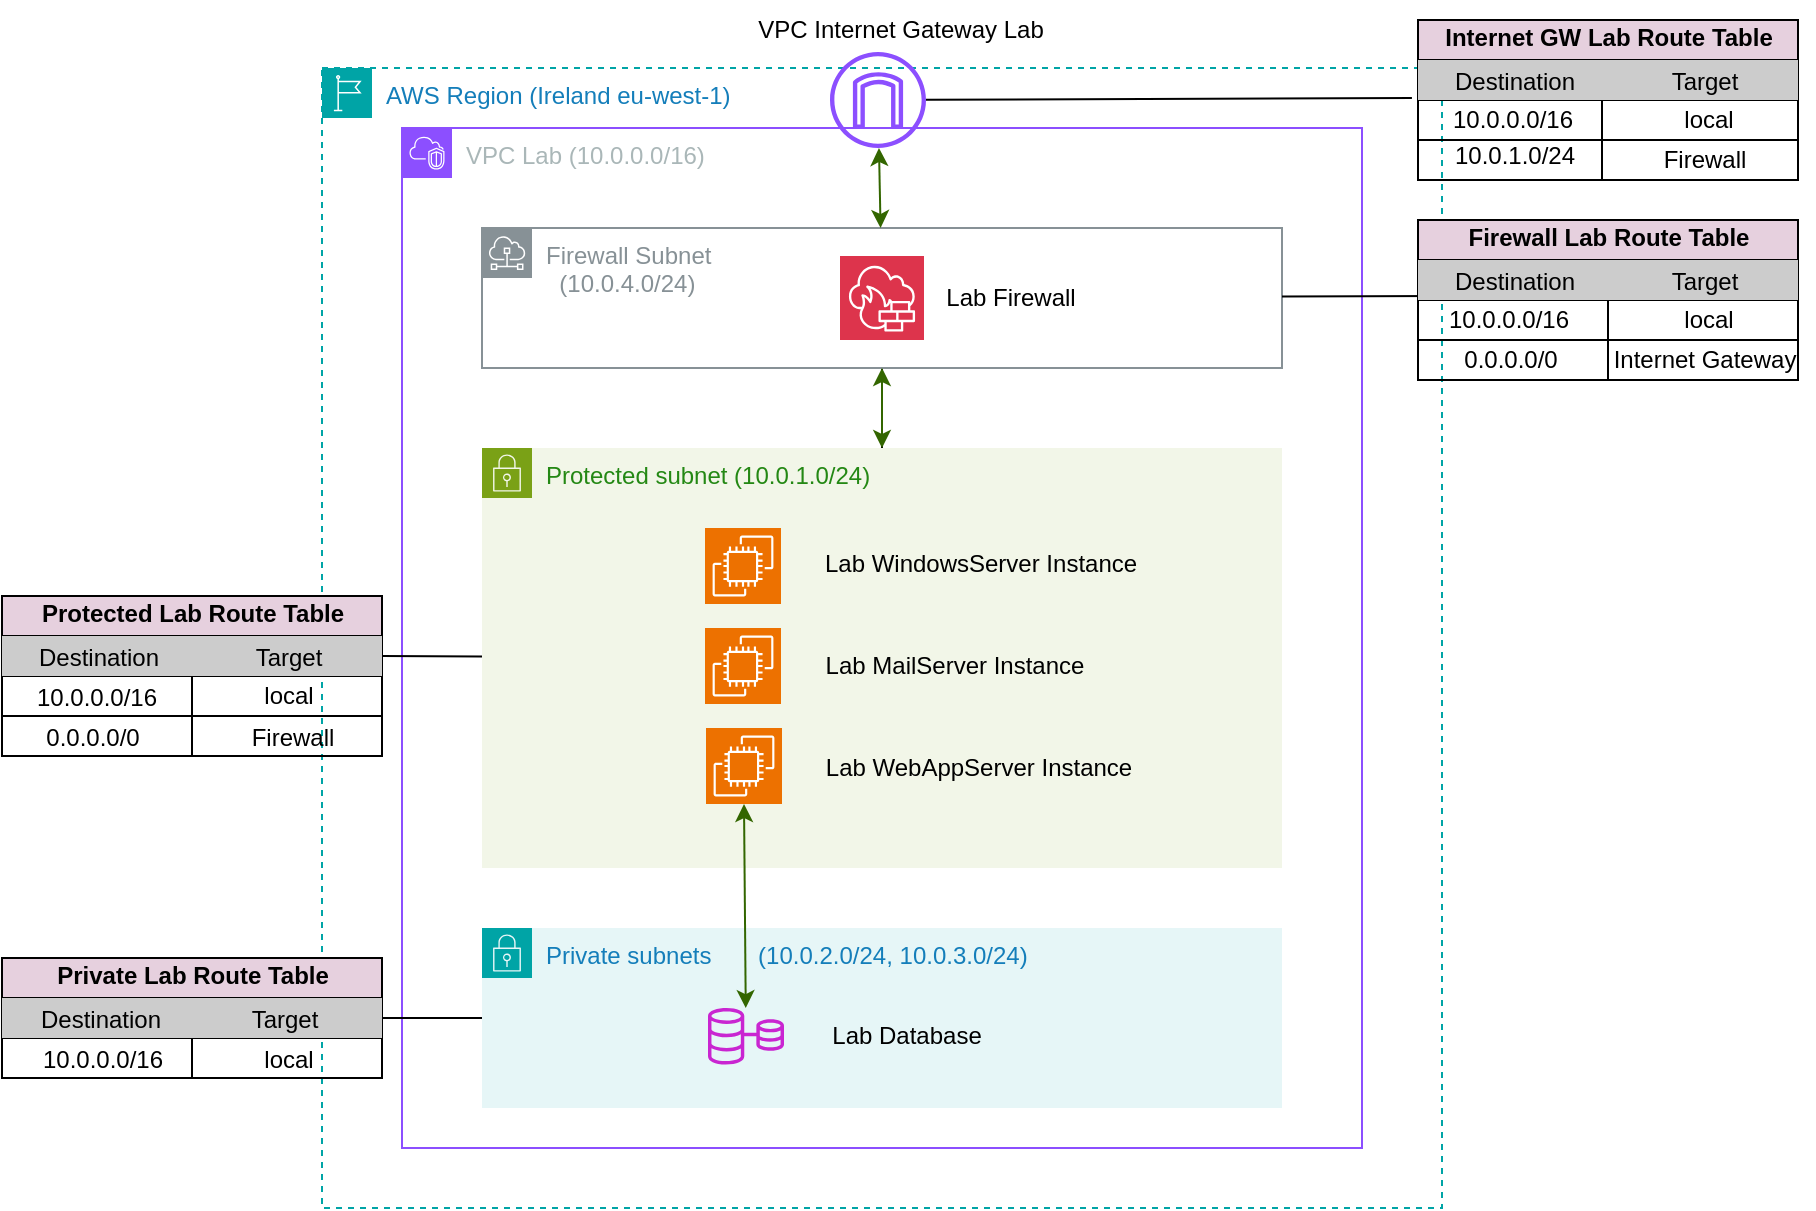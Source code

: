 <mxfile version="24.5.2" type="google" pages="3">
  <diagram name="Network Map" id="u52UClhlovtRC2LWE2Hh">
    <mxGraphModel grid="1" page="1" gridSize="10" guides="1" tooltips="1" connect="1" arrows="1" fold="1" pageScale="1" pageWidth="827" pageHeight="1169" math="0" shadow="0">
      <root>
        <mxCell id="0" />
        <mxCell id="1" parent="0" />
        <mxCell id="kiyrkTiFvXkNEUn_9aag-8" value="VPC Lab (10.0.0.0/16)" style="points=[[0,0],[0.25,0],[0.5,0],[0.75,0],[1,0],[1,0.25],[1,0.5],[1,0.75],[1,1],[0.75,1],[0.5,1],[0.25,1],[0,1],[0,0.75],[0,0.5],[0,0.25]];outlineConnect=0;gradientColor=none;html=1;whiteSpace=wrap;fontSize=12;fontStyle=0;container=1;pointerEvents=0;collapsible=0;recursiveResize=0;shape=mxgraph.aws4.group;grIcon=mxgraph.aws4.group_vpc2;strokeColor=#8C4FFF;fillColor=none;verticalAlign=top;align=left;spacingLeft=30;fontColor=#AAB7B8;dashed=0;" vertex="1" parent="1">
          <mxGeometry x="80" y="110" width="480" height="510" as="geometry" />
        </mxCell>
        <mxCell id="kiyrkTiFvXkNEUn_9aag-7" value="AWS Region (Ireland eu-west-1)" style="points=[[0,0],[0.25,0],[0.5,0],[0.75,0],[1,0],[1,0.25],[1,0.5],[1,0.75],[1,1],[0.75,1],[0.5,1],[0.25,1],[0,1],[0,0.75],[0,0.5],[0,0.25]];outlineConnect=0;gradientColor=none;html=1;whiteSpace=wrap;fontSize=12;fontStyle=0;container=1;pointerEvents=0;collapsible=0;recursiveResize=0;shape=mxgraph.aws4.group;grIcon=mxgraph.aws4.group_region;strokeColor=#00A4A6;fillColor=none;verticalAlign=top;align=left;spacingLeft=30;fontColor=#147EBA;dashed=1;" vertex="1" parent="1">
          <mxGeometry x="40" y="80" width="560" height="570" as="geometry" />
        </mxCell>
        <mxCell id="9pxs-e6Qr6TzbOxYMj_3-1" value="" style="edgeStyle=orthogonalEdgeStyle;rounded=0;orthogonalLoop=1;jettySize=auto;html=1;" edge="1" parent="kiyrkTiFvXkNEUn_9aag-7" source="kiyrkTiFvXkNEUn_9aag-3" target="Kh8zA44JGP4sCYZRbqNb-9">
          <mxGeometry relative="1" as="geometry" />
        </mxCell>
        <mxCell id="kiyrkTiFvXkNEUn_9aag-3" value="Firewall Subnet&lt;div&gt;&amp;nbsp; (10.0.4.0/24)&lt;/div&gt;" style="sketch=0;outlineConnect=0;gradientColor=none;html=1;whiteSpace=wrap;fontSize=12;fontStyle=0;shape=mxgraph.aws4.group;grIcon=mxgraph.aws4.group_subnet;strokeColor=#879196;fillColor=none;verticalAlign=top;align=left;spacingLeft=30;fontColor=#879196;dashed=0;" vertex="1" parent="kiyrkTiFvXkNEUn_9aag-7">
          <mxGeometry x="80" y="80" width="400" height="70" as="geometry" />
        </mxCell>
        <mxCell id="QHStfjMFoh4-cu8spKnY-4" value="" style="sketch=0;outlineConnect=0;fontColor=#232F3E;gradientColor=none;fillColor=#8C4FFF;strokeColor=none;dashed=0;verticalLabelPosition=bottom;verticalAlign=top;align=center;html=1;fontSize=12;fontStyle=0;aspect=fixed;pointerEvents=1;shape=mxgraph.aws4.internet_gateway;" vertex="1" parent="kiyrkTiFvXkNEUn_9aag-7">
          <mxGeometry x="254" y="-8" width="48" height="48" as="geometry" />
        </mxCell>
        <mxCell id="Kh8zA44JGP4sCYZRbqNb-16" value="Lab Firewall" style="text;html=1;align=center;verticalAlign=middle;resizable=0;points=[];autosize=1;strokeColor=none;fillColor=none;" vertex="1" parent="kiyrkTiFvXkNEUn_9aag-7">
          <mxGeometry x="299" y="100" width="90" height="30" as="geometry" />
        </mxCell>
        <mxCell id="Xktt-XuFnCJCRV7KYSCy-3" value="port:3306" style="text;html=1;align=center;verticalAlign=middle;resizable=0;points=[];autosize=1;strokeColor=none;fillColor=none;" vertex="1" parent="kiyrkTiFvXkNEUn_9aag-7">
          <mxGeometry x="208" y="290" width="70" height="30" as="geometry" />
        </mxCell>
        <mxCell id="QHStfjMFoh4-cu8spKnY-7" value="Private subnets&amp;nbsp; &amp;nbsp; &amp;nbsp; &amp;nbsp;(10.0.2.0/24, 10.0.3.0/24)" style="points=[[0,0],[0.25,0],[0.5,0],[0.75,0],[1,0],[1,0.25],[1,0.5],[1,0.75],[1,1],[0.75,1],[0.5,1],[0.25,1],[0,1],[0,0.75],[0,0.5],[0,0.25]];outlineConnect=0;gradientColor=none;html=1;whiteSpace=wrap;fontSize=12;fontStyle=0;container=1;pointerEvents=0;collapsible=0;recursiveResize=0;shape=mxgraph.aws4.group;grIcon=mxgraph.aws4.group_security_group;grStroke=0;strokeColor=#00A4A6;fillColor=#E6F6F7;verticalAlign=top;align=left;spacingLeft=30;fontColor=#147EBA;dashed=0;" vertex="1" parent="kiyrkTiFvXkNEUn_9aag-7">
          <mxGeometry x="80" y="430" width="400" height="90" as="geometry" />
        </mxCell>
        <mxCell id="Kh8zA44JGP4sCYZRbqNb-6" value="" style="sketch=0;outlineConnect=0;fontColor=#232F3E;gradientColor=none;fillColor=#C925D1;strokeColor=none;dashed=0;verticalLabelPosition=bottom;verticalAlign=top;align=center;html=1;fontSize=12;fontStyle=0;aspect=fixed;pointerEvents=1;shape=mxgraph.aws4.rds_multi_az;" vertex="1" parent="QHStfjMFoh4-cu8spKnY-7">
          <mxGeometry x="113" y="40.0" width="38" height="28.26" as="geometry" />
        </mxCell>
        <mxCell id="Kh8zA44JGP4sCYZRbqNb-15" value="Lab Database" style="text;html=1;align=center;verticalAlign=middle;resizable=0;points=[];autosize=1;strokeColor=none;fillColor=none;" vertex="1" parent="QHStfjMFoh4-cu8spKnY-7">
          <mxGeometry x="162" y="39.13" width="100" height="30" as="geometry" />
        </mxCell>
        <mxCell id="QHStfjMFoh4-cu8spKnY-6" value="Protected subnet (10.0.1.0/24)" style="points=[[0,0],[0.25,0],[0.5,0],[0.75,0],[1,0],[1,0.25],[1,0.5],[1,0.75],[1,1],[0.75,1],[0.5,1],[0.25,1],[0,1],[0,0.75],[0,0.5],[0,0.25]];outlineConnect=0;gradientColor=none;html=1;whiteSpace=wrap;fontSize=12;fontStyle=0;container=1;pointerEvents=0;collapsible=0;recursiveResize=0;shape=mxgraph.aws4.group;grIcon=mxgraph.aws4.group_security_group;grStroke=0;strokeColor=#7AA116;fillColor=#F2F6E8;verticalAlign=top;align=left;spacingLeft=30;fontColor=#248814;dashed=0;" vertex="1" parent="kiyrkTiFvXkNEUn_9aag-7">
          <mxGeometry x="80" y="190" width="400" height="210" as="geometry" />
        </mxCell>
        <mxCell id="Kh8zA44JGP4sCYZRbqNb-7" value="Lab WebAppServer Instance" style="text;html=1;align=center;verticalAlign=middle;resizable=0;points=[];autosize=1;strokeColor=none;fillColor=none;" vertex="1" parent="QHStfjMFoh4-cu8spKnY-6">
          <mxGeometry x="158" y="145" width="180" height="30" as="geometry" />
        </mxCell>
        <mxCell id="kiyrkTiFvXkNEUn_9aag-12" value="" style="sketch=0;points=[[0,0,0],[0.25,0,0],[0.5,0,0],[0.75,0,0],[1,0,0],[0,1,0],[0.25,1,0],[0.5,1,0],[0.75,1,0],[1,1,0],[0,0.25,0],[0,0.5,0],[0,0.75,0],[1,0.25,0],[1,0.5,0],[1,0.75,0]];outlineConnect=0;fontColor=#232F3E;fillColor=#ED7100;strokeColor=#ffffff;dashed=0;verticalLabelPosition=bottom;verticalAlign=top;align=center;html=1;fontSize=12;fontStyle=0;aspect=fixed;shape=mxgraph.aws4.resourceIcon;resIcon=mxgraph.aws4.ec2;" vertex="1" parent="QHStfjMFoh4-cu8spKnY-6">
          <mxGeometry x="112" y="140" width="38" height="38" as="geometry" />
        </mxCell>
        <mxCell id="kiyrkTiFvXkNEUn_9aag-11" value="" style="sketch=0;points=[[0,0,0],[0.25,0,0],[0.5,0,0],[0.75,0,0],[1,0,0],[0,1,0],[0.25,1,0],[0.5,1,0],[0.75,1,0],[1,1,0],[0,0.25,0],[0,0.5,0],[0,0.75,0],[1,0.25,0],[1,0.5,0],[1,0.75,0]];outlineConnect=0;fontColor=#232F3E;fillColor=#ED7100;strokeColor=#ffffff;dashed=0;verticalLabelPosition=bottom;verticalAlign=top;align=center;html=1;fontSize=12;fontStyle=0;aspect=fixed;shape=mxgraph.aws4.resourceIcon;resIcon=mxgraph.aws4.ec2;" vertex="1" parent="QHStfjMFoh4-cu8spKnY-6">
          <mxGeometry x="111.5" y="90" width="38" height="38" as="geometry" />
        </mxCell>
        <mxCell id="kiyrkTiFvXkNEUn_9aag-1" value="" style="sketch=0;points=[[0,0,0],[0.25,0,0],[0.5,0,0],[0.75,0,0],[1,0,0],[0,1,0],[0.25,1,0],[0.5,1,0],[0.75,1,0],[1,1,0],[0,0.25,0],[0,0.5,0],[0,0.75,0],[1,0.25,0],[1,0.5,0],[1,0.75,0]];outlineConnect=0;fontColor=#232F3E;fillColor=#ED7100;strokeColor=#ffffff;dashed=0;verticalLabelPosition=bottom;verticalAlign=top;align=center;html=1;fontSize=12;fontStyle=0;aspect=fixed;shape=mxgraph.aws4.resourceIcon;resIcon=mxgraph.aws4.ec2;" vertex="1" parent="QHStfjMFoh4-cu8spKnY-6">
          <mxGeometry x="111.5" y="40" width="38" height="38" as="geometry" />
        </mxCell>
        <mxCell id="Kh8zA44JGP4sCYZRbqNb-8" value="Lab MailServer Instance" style="text;html=1;align=center;verticalAlign=middle;resizable=0;points=[];autosize=1;strokeColor=none;fillColor=none;" vertex="1" parent="QHStfjMFoh4-cu8spKnY-6">
          <mxGeometry x="161" y="94" width="150" height="30" as="geometry" />
        </mxCell>
        <mxCell id="Kh8zA44JGP4sCYZRbqNb-9" value="Lab WindowsServer Instance" style="text;html=1;align=center;verticalAlign=middle;resizable=0;points=[];autosize=1;strokeColor=none;fillColor=none;" vertex="1" parent="QHStfjMFoh4-cu8spKnY-6">
          <mxGeometry x="159" y="43" width="180" height="30" as="geometry" />
        </mxCell>
        <mxCell id="Kh8zA44JGP4sCYZRbqNb-13" value="" style="endArrow=classic;startArrow=classic;html=1;rounded=0;entryX=0.5;entryY=1;entryDx=0;entryDy=0;entryPerimeter=0;strokeColor=#336600;" edge="1" parent="kiyrkTiFvXkNEUn_9aag-7" source="Kh8zA44JGP4sCYZRbqNb-6" target="kiyrkTiFvXkNEUn_9aag-12">
          <mxGeometry width="50" height="50" relative="1" as="geometry">
            <mxPoint x="200" y="360" as="sourcePoint" />
            <mxPoint x="250" y="310" as="targetPoint" />
          </mxGeometry>
        </mxCell>
        <mxCell id="QHStfjMFoh4-cu8spKnY-1" value="" style="sketch=0;points=[[0,0,0],[0.25,0,0],[0.5,0,0],[0.75,0,0],[1,0,0],[0,1,0],[0.25,1,0],[0.5,1,0],[0.75,1,0],[1,1,0],[0,0.25,0],[0,0.5,0],[0,0.75,0],[1,0.25,0],[1,0.5,0],[1,0.75,0]];outlineConnect=0;fontColor=#232F3E;fillColor=#DD344C;strokeColor=#ffffff;dashed=0;verticalLabelPosition=bottom;verticalAlign=top;align=center;html=1;fontSize=12;fontStyle=0;aspect=fixed;shape=mxgraph.aws4.resourceIcon;resIcon=mxgraph.aws4.network_firewall;" vertex="1" parent="kiyrkTiFvXkNEUn_9aag-7">
          <mxGeometry x="259" y="94" width="42" height="42" as="geometry" />
        </mxCell>
        <mxCell id="Xktt-XuFnCJCRV7KYSCy-2" value="" style="endArrow=classic;startArrow=classic;html=1;rounded=0;strokeColor=#336600;" edge="1" parent="kiyrkTiFvXkNEUn_9aag-7" source="QHStfjMFoh4-cu8spKnY-4" target="kiyrkTiFvXkNEUn_9aag-3">
          <mxGeometry width="50" height="50" relative="1" as="geometry">
            <mxPoint x="222" y="370" as="sourcePoint" />
            <mxPoint x="270" y="80" as="targetPoint" />
          </mxGeometry>
        </mxCell>
        <mxCell id="Kh8zA44JGP4sCYZRbqNb-17" value="" style="shape=table;startSize=20;container=1;collapsible=0;childLayout=tableLayout;strokeColor=default;fontSize=16;fillColor=#E6D0DE;" vertex="1" parent="1">
          <mxGeometry x="-120" y="344" width="190" height="80" as="geometry" />
        </mxCell>
        <mxCell id="Kh8zA44JGP4sCYZRbqNb-35" style="shape=tableRow;horizontal=0;startSize=0;swimlaneHead=0;swimlaneBody=0;strokeColor=inherit;top=0;left=0;bottom=0;right=0;collapsible=0;dropTarget=0;fillColor=#CCCCCC;points=[[0,0.5],[1,0.5]];portConstraint=eastwest;fontSize=16;" vertex="1" parent="Kh8zA44JGP4sCYZRbqNb-17">
          <mxGeometry y="20" width="190" height="20" as="geometry" />
        </mxCell>
        <mxCell id="Kh8zA44JGP4sCYZRbqNb-36" style="shape=partialRectangle;html=1;whiteSpace=wrap;connectable=0;strokeColor=inherit;overflow=hidden;fillColor=none;top=0;left=0;bottom=0;right=0;pointerEvents=1;fontSize=16;" vertex="1" parent="Kh8zA44JGP4sCYZRbqNb-35">
          <mxGeometry width="95" height="20" as="geometry">
            <mxRectangle width="95" height="20" as="alternateBounds" />
          </mxGeometry>
        </mxCell>
        <mxCell id="Kh8zA44JGP4sCYZRbqNb-37" style="shape=partialRectangle;html=1;whiteSpace=wrap;connectable=0;strokeColor=inherit;overflow=hidden;fillColor=none;top=0;left=0;bottom=0;right=0;pointerEvents=1;fontSize=16;" vertex="1" parent="Kh8zA44JGP4sCYZRbqNb-35">
          <mxGeometry x="95" width="95" height="20" as="geometry">
            <mxRectangle width="95" height="20" as="alternateBounds" />
          </mxGeometry>
        </mxCell>
        <mxCell id="Kh8zA44JGP4sCYZRbqNb-18" value="" style="shape=tableRow;horizontal=0;startSize=0;swimlaneHead=0;swimlaneBody=0;strokeColor=inherit;top=0;left=0;bottom=0;right=0;collapsible=0;dropTarget=0;fillColor=none;points=[[0,0.5],[1,0.5]];portConstraint=eastwest;fontSize=16;" vertex="1" parent="Kh8zA44JGP4sCYZRbqNb-17">
          <mxGeometry y="40" width="190" height="20" as="geometry" />
        </mxCell>
        <mxCell id="Kh8zA44JGP4sCYZRbqNb-19" value="" style="shape=partialRectangle;html=1;whiteSpace=wrap;connectable=0;strokeColor=inherit;overflow=hidden;fillColor=none;top=0;left=0;bottom=0;right=0;pointerEvents=1;fontSize=16;" vertex="1" parent="Kh8zA44JGP4sCYZRbqNb-18">
          <mxGeometry width="95" height="20" as="geometry">
            <mxRectangle width="95" height="20" as="alternateBounds" />
          </mxGeometry>
        </mxCell>
        <mxCell id="Kh8zA44JGP4sCYZRbqNb-20" value="" style="shape=partialRectangle;html=1;whiteSpace=wrap;connectable=0;strokeColor=inherit;overflow=hidden;fillColor=none;top=0;left=0;bottom=0;right=0;pointerEvents=1;fontSize=16;" vertex="1" parent="Kh8zA44JGP4sCYZRbqNb-18">
          <mxGeometry x="95" width="95" height="20" as="geometry">
            <mxRectangle width="95" height="20" as="alternateBounds" />
          </mxGeometry>
        </mxCell>
        <mxCell id="Kh8zA44JGP4sCYZRbqNb-22" value="" style="shape=tableRow;horizontal=0;startSize=0;swimlaneHead=0;swimlaneBody=0;strokeColor=inherit;top=0;left=0;bottom=0;right=0;collapsible=0;dropTarget=0;fillColor=none;points=[[0,0.5],[1,0.5]];portConstraint=eastwest;fontSize=16;" vertex="1" parent="Kh8zA44JGP4sCYZRbqNb-17">
          <mxGeometry y="60" width="190" height="20" as="geometry" />
        </mxCell>
        <mxCell id="Kh8zA44JGP4sCYZRbqNb-23" value="" style="shape=partialRectangle;html=1;whiteSpace=wrap;connectable=0;strokeColor=inherit;overflow=hidden;fillColor=none;top=0;left=0;bottom=0;right=0;pointerEvents=1;fontSize=16;" vertex="1" parent="Kh8zA44JGP4sCYZRbqNb-22">
          <mxGeometry width="95" height="20" as="geometry">
            <mxRectangle width="95" height="20" as="alternateBounds" />
          </mxGeometry>
        </mxCell>
        <mxCell id="Kh8zA44JGP4sCYZRbqNb-24" value="" style="shape=partialRectangle;html=1;whiteSpace=wrap;connectable=0;strokeColor=inherit;overflow=hidden;fillColor=none;top=0;left=0;bottom=0;right=0;pointerEvents=1;fontSize=16;" vertex="1" parent="Kh8zA44JGP4sCYZRbqNb-22">
          <mxGeometry x="95" width="95" height="20" as="geometry">
            <mxRectangle width="95" height="20" as="alternateBounds" />
          </mxGeometry>
        </mxCell>
        <mxCell id="Kh8zA44JGP4sCYZRbqNb-30" value="&lt;b&gt;Protected Lab Route Table&lt;/b&gt;" style="text;html=1;align=center;verticalAlign=middle;resizable=0;points=[];autosize=1;strokeColor=none;fillColor=none;" vertex="1" parent="1">
          <mxGeometry x="-110" y="338" width="170" height="30" as="geometry" />
        </mxCell>
        <mxCell id="Kh8zA44JGP4sCYZRbqNb-31" value="0.0.0.0/0" style="text;html=1;align=center;verticalAlign=middle;resizable=0;points=[];autosize=1;strokeColor=none;fillColor=none;" vertex="1" parent="1">
          <mxGeometry x="-110" y="400" width="70" height="30" as="geometry" />
        </mxCell>
        <mxCell id="Kh8zA44JGP4sCYZRbqNb-32" value="Firewall" style="text;html=1;align=center;verticalAlign=middle;resizable=0;points=[];autosize=1;strokeColor=none;fillColor=none;" vertex="1" parent="1">
          <mxGeometry x="-5" y="400" width="60" height="30" as="geometry" />
        </mxCell>
        <mxCell id="Kh8zA44JGP4sCYZRbqNb-33" value="10.0.0.0/16" style="text;html=1;align=center;verticalAlign=middle;resizable=0;points=[];autosize=1;strokeColor=none;fillColor=none;" vertex="1" parent="1">
          <mxGeometry x="-113" y="380" width="80" height="30" as="geometry" />
        </mxCell>
        <mxCell id="Kh8zA44JGP4sCYZRbqNb-34" value="local" style="text;html=1;align=center;verticalAlign=middle;resizable=0;points=[];autosize=1;strokeColor=none;fillColor=none;" vertex="1" parent="1">
          <mxGeometry x="-2" y="379" width="50" height="30" as="geometry" />
        </mxCell>
        <mxCell id="Kh8zA44JGP4sCYZRbqNb-38" value="Destination" style="text;html=1;align=center;verticalAlign=middle;resizable=0;points=[];autosize=1;strokeColor=none;fillColor=none;" vertex="1" parent="1">
          <mxGeometry x="-112" y="360" width="80" height="30" as="geometry" />
        </mxCell>
        <mxCell id="Kh8zA44JGP4sCYZRbqNb-39" value="Target" style="text;html=1;align=center;verticalAlign=middle;resizable=0;points=[];autosize=1;strokeColor=none;fillColor=none;" vertex="1" parent="1">
          <mxGeometry x="-7" y="360" width="60" height="30" as="geometry" />
        </mxCell>
        <mxCell id="Kh8zA44JGP4sCYZRbqNb-40" value="" style="endArrow=none;html=1;rounded=0;entryX=1;entryY=0.5;entryDx=0;entryDy=0;" edge="1" parent="1" source="QHStfjMFoh4-cu8spKnY-6" target="Kh8zA44JGP4sCYZRbqNb-35">
          <mxGeometry width="50" height="50" relative="1" as="geometry">
            <mxPoint x="120" y="270" as="sourcePoint" />
            <mxPoint x="630" y="310" as="targetPoint" />
          </mxGeometry>
        </mxCell>
        <mxCell id="Kh8zA44JGP4sCYZRbqNb-42" value="" style="shape=table;startSize=20;container=1;collapsible=0;childLayout=tableLayout;strokeColor=default;fontSize=16;fillColor=#E6D0DE;" vertex="1" parent="1">
          <mxGeometry x="-120" y="525" width="190" height="60" as="geometry" />
        </mxCell>
        <mxCell id="Kh8zA44JGP4sCYZRbqNb-43" style="shape=tableRow;horizontal=0;startSize=0;swimlaneHead=0;swimlaneBody=0;strokeColor=inherit;top=0;left=0;bottom=0;right=0;collapsible=0;dropTarget=0;fillColor=#CCCCCC;points=[[0,0.5],[1,0.5]];portConstraint=eastwest;fontSize=16;" vertex="1" parent="Kh8zA44JGP4sCYZRbqNb-42">
          <mxGeometry y="20" width="190" height="20" as="geometry" />
        </mxCell>
        <mxCell id="Kh8zA44JGP4sCYZRbqNb-44" style="shape=partialRectangle;html=1;whiteSpace=wrap;connectable=0;strokeColor=inherit;overflow=hidden;fillColor=none;top=0;left=0;bottom=0;right=0;pointerEvents=1;fontSize=16;" vertex="1" parent="Kh8zA44JGP4sCYZRbqNb-43">
          <mxGeometry width="95" height="20" as="geometry">
            <mxRectangle width="95" height="20" as="alternateBounds" />
          </mxGeometry>
        </mxCell>
        <mxCell id="Kh8zA44JGP4sCYZRbqNb-45" style="shape=partialRectangle;html=1;whiteSpace=wrap;connectable=0;strokeColor=inherit;overflow=hidden;fillColor=none;top=0;left=0;bottom=0;right=0;pointerEvents=1;fontSize=16;" vertex="1" parent="Kh8zA44JGP4sCYZRbqNb-43">
          <mxGeometry x="95" width="95" height="20" as="geometry">
            <mxRectangle width="95" height="20" as="alternateBounds" />
          </mxGeometry>
        </mxCell>
        <mxCell id="Kh8zA44JGP4sCYZRbqNb-46" value="" style="shape=tableRow;horizontal=0;startSize=0;swimlaneHead=0;swimlaneBody=0;strokeColor=inherit;top=0;left=0;bottom=0;right=0;collapsible=0;dropTarget=0;fillColor=none;points=[[0,0.5],[1,0.5]];portConstraint=eastwest;fontSize=16;" vertex="1" parent="Kh8zA44JGP4sCYZRbqNb-42">
          <mxGeometry y="40" width="190" height="20" as="geometry" />
        </mxCell>
        <mxCell id="Kh8zA44JGP4sCYZRbqNb-47" value="" style="shape=partialRectangle;html=1;whiteSpace=wrap;connectable=0;strokeColor=inherit;overflow=hidden;fillColor=none;top=0;left=0;bottom=0;right=0;pointerEvents=1;fontSize=16;" vertex="1" parent="Kh8zA44JGP4sCYZRbqNb-46">
          <mxGeometry width="95" height="20" as="geometry">
            <mxRectangle width="95" height="20" as="alternateBounds" />
          </mxGeometry>
        </mxCell>
        <mxCell id="Kh8zA44JGP4sCYZRbqNb-48" value="" style="shape=partialRectangle;html=1;whiteSpace=wrap;connectable=0;strokeColor=inherit;overflow=hidden;fillColor=none;top=0;left=0;bottom=0;right=0;pointerEvents=1;fontSize=16;" vertex="1" parent="Kh8zA44JGP4sCYZRbqNb-46">
          <mxGeometry x="95" width="95" height="20" as="geometry">
            <mxRectangle width="95" height="20" as="alternateBounds" />
          </mxGeometry>
        </mxCell>
        <mxCell id="Kh8zA44JGP4sCYZRbqNb-52" value="&lt;b&gt;Private Lab Route Table&lt;/b&gt;" style="text;html=1;align=center;verticalAlign=middle;resizable=0;points=[];autosize=1;strokeColor=none;fillColor=none;" vertex="1" parent="1">
          <mxGeometry x="-105" y="519" width="160" height="30" as="geometry" />
        </mxCell>
        <mxCell id="Kh8zA44JGP4sCYZRbqNb-55" value="10.0.0.0/16" style="text;html=1;align=center;verticalAlign=middle;resizable=0;points=[];autosize=1;strokeColor=none;fillColor=none;" vertex="1" parent="1">
          <mxGeometry x="-110" y="561" width="80" height="30" as="geometry" />
        </mxCell>
        <mxCell id="Kh8zA44JGP4sCYZRbqNb-56" value="local" style="text;html=1;align=center;verticalAlign=middle;resizable=0;points=[];autosize=1;strokeColor=none;fillColor=none;" vertex="1" parent="1">
          <mxGeometry x="-2" y="561" width="50" height="30" as="geometry" />
        </mxCell>
        <mxCell id="Kh8zA44JGP4sCYZRbqNb-57" value="Destination" style="text;html=1;align=center;verticalAlign=middle;resizable=0;points=[];autosize=1;strokeColor=none;fillColor=none;" vertex="1" parent="1">
          <mxGeometry x="-111" y="541" width="80" height="30" as="geometry" />
        </mxCell>
        <mxCell id="Kh8zA44JGP4sCYZRbqNb-58" value="Target" style="text;html=1;align=center;verticalAlign=middle;resizable=0;points=[];autosize=1;strokeColor=none;fillColor=none;" vertex="1" parent="1">
          <mxGeometry x="-9" y="541" width="60" height="30" as="geometry" />
        </mxCell>
        <mxCell id="Kh8zA44JGP4sCYZRbqNb-59" value="" style="endArrow=none;html=1;rounded=0;entryX=1;entryY=0.5;entryDx=0;entryDy=0;exitX=0;exitY=0.5;exitDx=0;exitDy=0;" edge="1" parent="1" source="QHStfjMFoh4-cu8spKnY-7" target="Kh8zA44JGP4sCYZRbqNb-43">
          <mxGeometry width="50" height="50" relative="1" as="geometry">
            <mxPoint x="110" y="446" as="sourcePoint" />
            <mxPoint x="620" y="486" as="targetPoint" />
          </mxGeometry>
        </mxCell>
        <mxCell id="Kh8zA44JGP4sCYZRbqNb-75" value="VPC Internet Gateway Lab" style="text;html=1;align=center;verticalAlign=middle;resizable=0;points=[];autosize=1;strokeColor=none;fillColor=none;" vertex="1" parent="1">
          <mxGeometry x="244" y="46" width="170" height="30" as="geometry" />
        </mxCell>
        <mxCell id="Kh8zA44JGP4sCYZRbqNb-72" value="" style="endArrow=none;html=1;rounded=0;entryX=0;entryY=0.5;entryDx=0;entryDy=0;" edge="1" parent="1" source="kiyrkTiFvXkNEUn_9aag-3">
          <mxGeometry width="50" height="50" relative="1" as="geometry">
            <mxPoint x="130" y="460" as="sourcePoint" />
            <mxPoint x="600" y="194" as="targetPoint" />
          </mxGeometry>
        </mxCell>
        <mxCell id="Trtc6zbqIBiCo4QHHXyc-6" value="" style="endArrow=classic;startArrow=classic;html=1;rounded=0;strokeColor=#336600;entryX=0.5;entryY=0;entryDx=0;entryDy=0;" edge="1" parent="1" target="QHStfjMFoh4-cu8spKnY-6">
          <mxGeometry width="50" height="50" relative="1" as="geometry">
            <mxPoint x="320" y="230" as="sourcePoint" />
            <mxPoint x="320" y="170" as="targetPoint" />
          </mxGeometry>
        </mxCell>
        <mxCell id="Trtc6zbqIBiCo4QHHXyc-8" value="" style="shape=table;startSize=20;container=1;collapsible=0;childLayout=tableLayout;strokeColor=default;fontSize=16;fillColor=#E6D0DE;" vertex="1" parent="1">
          <mxGeometry x="588" y="156" width="190" height="80" as="geometry" />
        </mxCell>
        <mxCell id="Trtc6zbqIBiCo4QHHXyc-9" style="shape=tableRow;horizontal=0;startSize=0;swimlaneHead=0;swimlaneBody=0;strokeColor=inherit;top=0;left=0;bottom=0;right=0;collapsible=0;dropTarget=0;fillColor=#CCCCCC;points=[[0,0.5],[1,0.5]];portConstraint=eastwest;fontSize=16;" vertex="1" parent="Trtc6zbqIBiCo4QHHXyc-8">
          <mxGeometry y="20" width="190" height="20" as="geometry" />
        </mxCell>
        <mxCell id="Trtc6zbqIBiCo4QHHXyc-10" style="shape=partialRectangle;html=1;whiteSpace=wrap;connectable=0;strokeColor=inherit;overflow=hidden;fillColor=none;top=0;left=0;bottom=0;right=0;pointerEvents=1;fontSize=16;" vertex="1" parent="Trtc6zbqIBiCo4QHHXyc-9">
          <mxGeometry width="95" height="20" as="geometry">
            <mxRectangle width="95" height="20" as="alternateBounds" />
          </mxGeometry>
        </mxCell>
        <mxCell id="Trtc6zbqIBiCo4QHHXyc-11" style="shape=partialRectangle;html=1;whiteSpace=wrap;connectable=0;strokeColor=inherit;overflow=hidden;fillColor=none;top=0;left=0;bottom=0;right=0;pointerEvents=1;fontSize=16;" vertex="1" parent="Trtc6zbqIBiCo4QHHXyc-9">
          <mxGeometry x="95" width="95" height="20" as="geometry">
            <mxRectangle width="95" height="20" as="alternateBounds" />
          </mxGeometry>
        </mxCell>
        <mxCell id="Trtc6zbqIBiCo4QHHXyc-12" value="" style="shape=tableRow;horizontal=0;startSize=0;swimlaneHead=0;swimlaneBody=0;strokeColor=inherit;top=0;left=0;bottom=0;right=0;collapsible=0;dropTarget=0;fillColor=none;points=[[0,0.5],[1,0.5]];portConstraint=eastwest;fontSize=16;" vertex="1" parent="Trtc6zbqIBiCo4QHHXyc-8">
          <mxGeometry y="40" width="190" height="20" as="geometry" />
        </mxCell>
        <mxCell id="Trtc6zbqIBiCo4QHHXyc-13" value="" style="shape=partialRectangle;html=1;whiteSpace=wrap;connectable=0;strokeColor=inherit;overflow=hidden;fillColor=none;top=0;left=0;bottom=0;right=0;pointerEvents=1;fontSize=16;" vertex="1" parent="Trtc6zbqIBiCo4QHHXyc-12">
          <mxGeometry width="95" height="20" as="geometry">
            <mxRectangle width="95" height="20" as="alternateBounds" />
          </mxGeometry>
        </mxCell>
        <mxCell id="Trtc6zbqIBiCo4QHHXyc-14" value="" style="shape=partialRectangle;html=1;whiteSpace=wrap;connectable=0;strokeColor=inherit;overflow=hidden;fillColor=none;top=0;left=0;bottom=0;right=0;pointerEvents=1;fontSize=16;" vertex="1" parent="Trtc6zbqIBiCo4QHHXyc-12">
          <mxGeometry x="95" width="95" height="20" as="geometry">
            <mxRectangle width="95" height="20" as="alternateBounds" />
          </mxGeometry>
        </mxCell>
        <mxCell id="Trtc6zbqIBiCo4QHHXyc-15" value="" style="shape=tableRow;horizontal=0;startSize=0;swimlaneHead=0;swimlaneBody=0;strokeColor=inherit;top=0;left=0;bottom=0;right=0;collapsible=0;dropTarget=0;fillColor=none;points=[[0,0.5],[1,0.5]];portConstraint=eastwest;fontSize=16;" vertex="1" parent="Trtc6zbqIBiCo4QHHXyc-8">
          <mxGeometry y="60" width="190" height="20" as="geometry" />
        </mxCell>
        <mxCell id="Trtc6zbqIBiCo4QHHXyc-16" value="" style="shape=partialRectangle;html=1;whiteSpace=wrap;connectable=0;strokeColor=inherit;overflow=hidden;fillColor=none;top=0;left=0;bottom=0;right=0;pointerEvents=1;fontSize=16;" vertex="1" parent="Trtc6zbqIBiCo4QHHXyc-15">
          <mxGeometry width="95" height="20" as="geometry">
            <mxRectangle width="95" height="20" as="alternateBounds" />
          </mxGeometry>
        </mxCell>
        <mxCell id="Trtc6zbqIBiCo4QHHXyc-17" value="" style="shape=partialRectangle;html=1;whiteSpace=wrap;connectable=0;strokeColor=inherit;overflow=hidden;fillColor=none;top=0;left=0;bottom=0;right=0;pointerEvents=1;fontSize=16;" vertex="1" parent="Trtc6zbqIBiCo4QHHXyc-15">
          <mxGeometry x="95" width="95" height="20" as="geometry">
            <mxRectangle width="95" height="20" as="alternateBounds" />
          </mxGeometry>
        </mxCell>
        <mxCell id="Trtc6zbqIBiCo4QHHXyc-18" value="&lt;b&gt;Firewall Lab Route Table&lt;/b&gt;" style="text;html=1;align=center;verticalAlign=middle;resizable=0;points=[];autosize=1;strokeColor=none;fillColor=none;" vertex="1" parent="1">
          <mxGeometry x="603" y="150" width="160" height="30" as="geometry" />
        </mxCell>
        <mxCell id="Trtc6zbqIBiCo4QHHXyc-19" value="10.0.0.0/16" style="text;html=1;align=center;verticalAlign=middle;resizable=0;points=[];autosize=1;strokeColor=none;fillColor=none;" vertex="1" parent="1">
          <mxGeometry x="593" y="191" width="80" height="30" as="geometry" />
        </mxCell>
        <mxCell id="Trtc6zbqIBiCo4QHHXyc-20" value="local" style="text;html=1;align=center;verticalAlign=middle;resizable=0;points=[];autosize=1;strokeColor=none;fillColor=none;" vertex="1" parent="1">
          <mxGeometry x="708" y="191" width="50" height="30" as="geometry" />
        </mxCell>
        <mxCell id="Trtc6zbqIBiCo4QHHXyc-21" value="Internet Gateway" style="text;html=1;align=center;verticalAlign=middle;resizable=0;points=[];autosize=1;strokeColor=none;fillColor=none;" vertex="1" parent="1">
          <mxGeometry x="676" y="211" width="110" height="30" as="geometry" />
        </mxCell>
        <mxCell id="Trtc6zbqIBiCo4QHHXyc-22" value="Destination" style="text;html=1;align=center;verticalAlign=middle;resizable=0;points=[];autosize=1;strokeColor=none;fillColor=none;" vertex="1" parent="1">
          <mxGeometry x="596" y="172" width="80" height="30" as="geometry" />
        </mxCell>
        <mxCell id="Trtc6zbqIBiCo4QHHXyc-23" value="Target" style="text;html=1;align=center;verticalAlign=middle;resizable=0;points=[];autosize=1;strokeColor=none;fillColor=none;" vertex="1" parent="1">
          <mxGeometry x="701" y="172" width="60" height="30" as="geometry" />
        </mxCell>
        <mxCell id="Trtc6zbqIBiCo4QHHXyc-24" value="0.0.0.0/0" style="text;html=1;align=center;verticalAlign=middle;resizable=0;points=[];autosize=1;strokeColor=none;fillColor=none;" vertex="1" parent="1">
          <mxGeometry x="599" y="211" width="70" height="30" as="geometry" />
        </mxCell>
        <mxCell id="Trtc6zbqIBiCo4QHHXyc-25" value="" style="shape=table;startSize=20;container=1;collapsible=0;childLayout=tableLayout;strokeColor=default;fontSize=16;fillColor=#E6D0DE;" vertex="1" parent="1">
          <mxGeometry x="588" y="56" width="190" height="80" as="geometry" />
        </mxCell>
        <mxCell id="Trtc6zbqIBiCo4QHHXyc-26" style="shape=tableRow;horizontal=0;startSize=0;swimlaneHead=0;swimlaneBody=0;strokeColor=inherit;top=0;left=0;bottom=0;right=0;collapsible=0;dropTarget=0;fillColor=#CCCCCC;points=[[0,0.5],[1,0.5]];portConstraint=eastwest;fontSize=16;" vertex="1" parent="Trtc6zbqIBiCo4QHHXyc-25">
          <mxGeometry y="20" width="190" height="20" as="geometry" />
        </mxCell>
        <mxCell id="Trtc6zbqIBiCo4QHHXyc-27" style="shape=partialRectangle;html=1;whiteSpace=wrap;connectable=0;strokeColor=inherit;overflow=hidden;fillColor=none;top=0;left=0;bottom=0;right=0;pointerEvents=1;fontSize=16;" vertex="1" parent="Trtc6zbqIBiCo4QHHXyc-26">
          <mxGeometry width="92" height="20" as="geometry">
            <mxRectangle width="92" height="20" as="alternateBounds" />
          </mxGeometry>
        </mxCell>
        <mxCell id="Trtc6zbqIBiCo4QHHXyc-28" style="shape=partialRectangle;html=1;whiteSpace=wrap;connectable=0;strokeColor=inherit;overflow=hidden;fillColor=none;top=0;left=0;bottom=0;right=0;pointerEvents=1;fontSize=16;" vertex="1" parent="Trtc6zbqIBiCo4QHHXyc-26">
          <mxGeometry x="92" width="98" height="20" as="geometry">
            <mxRectangle width="98" height="20" as="alternateBounds" />
          </mxGeometry>
        </mxCell>
        <mxCell id="Trtc6zbqIBiCo4QHHXyc-29" value="" style="shape=tableRow;horizontal=0;startSize=0;swimlaneHead=0;swimlaneBody=0;strokeColor=inherit;top=0;left=0;bottom=0;right=0;collapsible=0;dropTarget=0;fillColor=none;points=[[0,0.5],[1,0.5]];portConstraint=eastwest;fontSize=16;" vertex="1" parent="Trtc6zbqIBiCo4QHHXyc-25">
          <mxGeometry y="40" width="190" height="20" as="geometry" />
        </mxCell>
        <mxCell id="Trtc6zbqIBiCo4QHHXyc-30" value="" style="shape=partialRectangle;html=1;whiteSpace=wrap;connectable=0;strokeColor=inherit;overflow=hidden;fillColor=none;top=0;left=0;bottom=0;right=0;pointerEvents=1;fontSize=16;" vertex="1" parent="Trtc6zbqIBiCo4QHHXyc-29">
          <mxGeometry width="92" height="20" as="geometry">
            <mxRectangle width="92" height="20" as="alternateBounds" />
          </mxGeometry>
        </mxCell>
        <mxCell id="Trtc6zbqIBiCo4QHHXyc-31" value="" style="shape=partialRectangle;html=1;whiteSpace=wrap;connectable=0;strokeColor=inherit;overflow=hidden;fillColor=none;top=0;left=0;bottom=0;right=0;pointerEvents=1;fontSize=16;" vertex="1" parent="Trtc6zbqIBiCo4QHHXyc-29">
          <mxGeometry x="92" width="98" height="20" as="geometry">
            <mxRectangle width="98" height="20" as="alternateBounds" />
          </mxGeometry>
        </mxCell>
        <mxCell id="Trtc6zbqIBiCo4QHHXyc-32" value="" style="shape=tableRow;horizontal=0;startSize=0;swimlaneHead=0;swimlaneBody=0;strokeColor=inherit;top=0;left=0;bottom=0;right=0;collapsible=0;dropTarget=0;fillColor=none;points=[[0,0.5],[1,0.5]];portConstraint=eastwest;fontSize=16;" vertex="1" parent="Trtc6zbqIBiCo4QHHXyc-25">
          <mxGeometry y="60" width="190" height="20" as="geometry" />
        </mxCell>
        <mxCell id="Trtc6zbqIBiCo4QHHXyc-33" value="" style="shape=partialRectangle;html=1;whiteSpace=wrap;connectable=0;strokeColor=inherit;overflow=hidden;fillColor=none;top=0;left=0;bottom=0;right=0;pointerEvents=1;fontSize=16;" vertex="1" parent="Trtc6zbqIBiCo4QHHXyc-32">
          <mxGeometry width="92" height="20" as="geometry">
            <mxRectangle width="92" height="20" as="alternateBounds" />
          </mxGeometry>
        </mxCell>
        <mxCell id="Trtc6zbqIBiCo4QHHXyc-34" value="" style="shape=partialRectangle;html=1;whiteSpace=wrap;connectable=0;strokeColor=inherit;overflow=hidden;fillColor=none;top=0;left=0;bottom=0;right=0;pointerEvents=1;fontSize=16;" vertex="1" parent="Trtc6zbqIBiCo4QHHXyc-32">
          <mxGeometry x="92" width="98" height="20" as="geometry">
            <mxRectangle width="98" height="20" as="alternateBounds" />
          </mxGeometry>
        </mxCell>
        <mxCell id="Trtc6zbqIBiCo4QHHXyc-35" value="&lt;b&gt;Internet GW Lab Route Table&lt;/b&gt;" style="text;html=1;align=center;verticalAlign=middle;resizable=0;points=[];autosize=1;strokeColor=none;fillColor=none;" vertex="1" parent="1">
          <mxGeometry x="588" y="50" width="190" height="30" as="geometry" />
        </mxCell>
        <mxCell id="Trtc6zbqIBiCo4QHHXyc-36" value="10.0.0.0/16" style="text;html=1;align=center;verticalAlign=middle;resizable=0;points=[];autosize=1;strokeColor=none;fillColor=none;" vertex="1" parent="1">
          <mxGeometry x="595" y="91" width="80" height="30" as="geometry" />
        </mxCell>
        <mxCell id="Trtc6zbqIBiCo4QHHXyc-37" value="local" style="text;html=1;align=center;verticalAlign=middle;resizable=0;points=[];autosize=1;strokeColor=none;fillColor=none;" vertex="1" parent="1">
          <mxGeometry x="708" y="91" width="50" height="30" as="geometry" />
        </mxCell>
        <mxCell id="Trtc6zbqIBiCo4QHHXyc-38" value="Firewall" style="text;html=1;align=center;verticalAlign=middle;resizable=0;points=[];autosize=1;strokeColor=none;fillColor=none;" vertex="1" parent="1">
          <mxGeometry x="701" y="111" width="60" height="30" as="geometry" />
        </mxCell>
        <mxCell id="Trtc6zbqIBiCo4QHHXyc-39" value="Destination" style="text;html=1;align=center;verticalAlign=middle;resizable=0;points=[];autosize=1;strokeColor=none;fillColor=none;" vertex="1" parent="1">
          <mxGeometry x="596" y="72" width="80" height="30" as="geometry" />
        </mxCell>
        <mxCell id="Trtc6zbqIBiCo4QHHXyc-40" value="Target" style="text;html=1;align=center;verticalAlign=middle;resizable=0;points=[];autosize=1;strokeColor=none;fillColor=none;" vertex="1" parent="1">
          <mxGeometry x="701" y="72" width="60" height="30" as="geometry" />
        </mxCell>
        <mxCell id="Trtc6zbqIBiCo4QHHXyc-41" value="10.0.1.0/24" style="text;html=1;align=center;verticalAlign=middle;resizable=0;points=[];autosize=1;strokeColor=none;fillColor=none;" vertex="1" parent="1">
          <mxGeometry x="596" y="109" width="80" height="30" as="geometry" />
        </mxCell>
        <mxCell id="Trtc6zbqIBiCo4QHHXyc-42" value="" style="endArrow=none;html=1;rounded=0;entryX=-0.016;entryY=0.95;entryDx=0;entryDy=0;entryPerimeter=0;" edge="1" parent="1" source="QHStfjMFoh4-cu8spKnY-4" target="Trtc6zbqIBiCo4QHHXyc-26">
          <mxGeometry width="50" height="50" relative="1" as="geometry">
            <mxPoint x="530" y="204" as="sourcePoint" />
            <mxPoint x="610" y="204" as="targetPoint" />
          </mxGeometry>
        </mxCell>
      </root>
    </mxGraphModel>
  </diagram>
  <diagram id="V83PWTd337aXpq9o9ia2" name="SIEM - Lab">
    <mxGraphModel grid="1" page="1" gridSize="10" guides="1" tooltips="1" connect="1" arrows="1" fold="1" pageScale="1" pageWidth="827" pageHeight="1169" math="0" shadow="0">
      <root>
        <mxCell id="0" />
        <mxCell id="1" parent="0" />
        <mxCell id="mLeM-lS7A018ZV9mtOg2-79" style="edgeStyle=none;rounded=0;orthogonalLoop=1;jettySize=auto;html=1;exitX=0.5;exitY=1;exitDx=0;exitDy=0;entryX=0.5;entryY=0;entryDx=0;entryDy=0;" edge="1" parent="1" source="mLeM-lS7A018ZV9mtOg2-1" target="mLeM-lS7A018ZV9mtOg2-65">
          <mxGeometry relative="1" as="geometry" />
        </mxCell>
        <mxCell id="mLeM-lS7A018ZV9mtOg2-1" value="VPC Lab (10.0.0.0/16)" style="points=[[0,0],[0.25,0],[0.5,0],[0.75,0],[1,0],[1,0.25],[1,0.5],[1,0.75],[1,1],[0.75,1],[0.5,1],[0.25,1],[0,1],[0,0.75],[0,0.5],[0,0.25]];outlineConnect=0;gradientColor=none;html=1;whiteSpace=wrap;fontSize=12;fontStyle=0;container=1;pointerEvents=0;collapsible=0;recursiveResize=0;shape=mxgraph.aws4.group;grIcon=mxgraph.aws4.group_vpc2;strokeColor=#8C4FFF;fillColor=none;verticalAlign=top;align=left;spacingLeft=30;fontColor=#AAB7B8;dashed=0;" vertex="1" parent="1">
          <mxGeometry x="200" y="110" width="490" height="490" as="geometry" />
        </mxCell>
        <mxCell id="mLeM-lS7A018ZV9mtOg2-10" value="AWS Region (Ireland eu-west-1)" style="points=[[0,0],[0.25,0],[0.5,0],[0.75,0],[1,0],[1,0.25],[1,0.5],[1,0.75],[1,1],[0.75,1],[0.5,1],[0.25,1],[0,1],[0,0.75],[0,0.5],[0,0.25]];outlineConnect=0;gradientColor=none;html=1;whiteSpace=wrap;fontSize=12;fontStyle=0;container=1;pointerEvents=0;collapsible=0;recursiveResize=0;shape=mxgraph.aws4.group;grIcon=mxgraph.aws4.group_region;strokeColor=#00A4A6;fillColor=none;verticalAlign=top;align=left;spacingLeft=30;fontColor=#147EBA;dashed=1;" vertex="1" parent="1">
          <mxGeometry x="180" y="80" width="530" height="740" as="geometry" />
        </mxCell>
        <mxCell id="mLeM-lS7A018ZV9mtOg2-81" style="edgeStyle=none;rounded=0;orthogonalLoop=1;jettySize=auto;html=1;exitX=0.25;exitY=1;exitDx=0;exitDy=0;" edge="1" parent="mLeM-lS7A018ZV9mtOg2-10" source="mLeM-lS7A018ZV9mtOg2-65" target="mLeM-lS7A018ZV9mtOg2-65">
          <mxGeometry relative="1" as="geometry" />
        </mxCell>
        <mxCell id="mLeM-lS7A018ZV9mtOg2-65" value="VPC SIEM (172.31.0.0/16)" style="points=[[0,0],[0.25,0],[0.5,0],[0.75,0],[1,0],[1,0.25],[1,0.5],[1,0.75],[1,1],[0.75,1],[0.5,1],[0.25,1],[0,1],[0,0.75],[0,0.5],[0,0.25]];outlineConnect=0;gradientColor=none;html=1;whiteSpace=wrap;fontSize=12;fontStyle=0;container=1;pointerEvents=0;collapsible=0;recursiveResize=0;shape=mxgraph.aws4.group;grIcon=mxgraph.aws4.group_vpc2;strokeColor=#8C4FFF;fillColor=none;verticalAlign=top;align=left;spacingLeft=30;fontColor=#AAB7B8;dashed=0;" vertex="1" parent="mLeM-lS7A018ZV9mtOg2-10">
          <mxGeometry x="20" y="543" width="490" height="137" as="geometry" />
        </mxCell>
        <mxCell id="mLeM-lS7A018ZV9mtOg2-69" value="SIEM subnet (172.31.0.0/20)" style="points=[[0,0],[0.25,0],[0.5,0],[0.75,0],[1,0],[1,0.25],[1,0.5],[1,0.75],[1,1],[0.75,1],[0.5,1],[0.25,1],[0,1],[0,0.75],[0,0.5],[0,0.25]];outlineConnect=0;gradientColor=none;html=1;whiteSpace=wrap;fontSize=12;fontStyle=0;container=1;pointerEvents=0;collapsible=0;recursiveResize=0;shape=mxgraph.aws4.group;grIcon=mxgraph.aws4.group_security_group;grStroke=0;strokeColor=#7AA116;fillColor=#F2F6E8;verticalAlign=top;align=left;spacingLeft=30;fontColor=#248814;dashed=0;" vertex="1" parent="mLeM-lS7A018ZV9mtOg2-65">
          <mxGeometry x="40" y="31.5" width="410" height="88.5" as="geometry" />
        </mxCell>
        <mxCell id="mLeM-lS7A018ZV9mtOg2-73" value="" style="sketch=0;points=[[0,0,0],[0.25,0,0],[0.5,0,0],[0.75,0,0],[1,0,0],[0,1,0],[0.25,1,0],[0.5,1,0],[0.75,1,0],[1,1,0],[0,0.25,0],[0,0.5,0],[0,0.75,0],[1,0.25,0],[1,0.5,0],[1,0.75,0]];outlineConnect=0;fontColor=#232F3E;fillColor=#ED7100;strokeColor=#ffffff;dashed=0;verticalLabelPosition=bottom;verticalAlign=top;align=center;html=1;fontSize=12;fontStyle=0;aspect=fixed;shape=mxgraph.aws4.resourceIcon;resIcon=mxgraph.aws4.ec2;" vertex="1" parent="mLeM-lS7A018ZV9mtOg2-69">
          <mxGeometry x="122" y="39" width="38" height="38" as="geometry" />
        </mxCell>
        <mxCell id="mLeM-lS7A018ZV9mtOg2-75" value="SIEM Instance" style="text;html=1;align=center;verticalAlign=middle;resizable=0;points=[];autosize=1;strokeColor=none;fillColor=none;" vertex="1" parent="mLeM-lS7A018ZV9mtOg2-69">
          <mxGeometry x="172" y="43" width="100" height="30" as="geometry" />
        </mxCell>
        <mxCell id="mLeM-lS7A018ZV9mtOg2-77" style="edgeStyle=none;rounded=0;orthogonalLoop=1;jettySize=auto;html=1;entryX=0.5;entryY=0;entryDx=0;entryDy=0;" edge="1" parent="mLeM-lS7A018ZV9mtOg2-10" source="mLeM-lS7A018ZV9mtOg2-65" target="mLeM-lS7A018ZV9mtOg2-65">
          <mxGeometry relative="1" as="geometry" />
        </mxCell>
        <mxCell id="mLeM-lS7A018ZV9mtOg2-3" value="Protected subnet (10.0.1.0/24)" style="points=[[0,0],[0.25,0],[0.5,0],[0.75,0],[1,0],[1,0.25],[1,0.5],[1,0.75],[1,1],[0.75,1],[0.5,1],[0.25,1],[0,1],[0,0.75],[0,0.5],[0,0.25]];outlineConnect=0;gradientColor=none;html=1;whiteSpace=wrap;fontSize=12;fontStyle=0;container=1;pointerEvents=0;collapsible=0;recursiveResize=0;shape=mxgraph.aws4.group;grIcon=mxgraph.aws4.group_security_group;grStroke=0;strokeColor=#7AA116;fillColor=#F2F6E8;verticalAlign=top;align=left;spacingLeft=30;fontColor=#248814;dashed=0;" vertex="1" parent="mLeM-lS7A018ZV9mtOg2-10">
          <mxGeometry x="60" y="180" width="410" height="210" as="geometry" />
        </mxCell>
        <mxCell id="mLeM-lS7A018ZV9mtOg2-4" value="Lab WebAppServer Instance" style="text;html=1;align=center;verticalAlign=middle;resizable=0;points=[];autosize=1;strokeColor=none;fillColor=none;" vertex="1" parent="mLeM-lS7A018ZV9mtOg2-3">
          <mxGeometry x="158" y="145" width="180" height="30" as="geometry" />
        </mxCell>
        <mxCell id="mLeM-lS7A018ZV9mtOg2-5" value="" style="sketch=0;points=[[0,0,0],[0.25,0,0],[0.5,0,0],[0.75,0,0],[1,0,0],[0,1,0],[0.25,1,0],[0.5,1,0],[0.75,1,0],[1,1,0],[0,0.25,0],[0,0.5,0],[0,0.75,0],[1,0.25,0],[1,0.5,0],[1,0.75,0]];outlineConnect=0;fontColor=#232F3E;fillColor=#ED7100;strokeColor=#ffffff;dashed=0;verticalLabelPosition=bottom;verticalAlign=top;align=center;html=1;fontSize=12;fontStyle=0;aspect=fixed;shape=mxgraph.aws4.resourceIcon;resIcon=mxgraph.aws4.ec2;" vertex="1" parent="mLeM-lS7A018ZV9mtOg2-3">
          <mxGeometry x="112" y="140" width="38" height="38" as="geometry" />
        </mxCell>
        <mxCell id="mLeM-lS7A018ZV9mtOg2-6" value="" style="sketch=0;points=[[0,0,0],[0.25,0,0],[0.5,0,0],[0.75,0,0],[1,0,0],[0,1,0],[0.25,1,0],[0.5,1,0],[0.75,1,0],[1,1,0],[0,0.25,0],[0,0.5,0],[0,0.75,0],[1,0.25,0],[1,0.5,0],[1,0.75,0]];outlineConnect=0;fontColor=#232F3E;fillColor=#ED7100;strokeColor=#ffffff;dashed=0;verticalLabelPosition=bottom;verticalAlign=top;align=center;html=1;fontSize=12;fontStyle=0;aspect=fixed;shape=mxgraph.aws4.resourceIcon;resIcon=mxgraph.aws4.ec2;" vertex="1" parent="mLeM-lS7A018ZV9mtOg2-3">
          <mxGeometry x="111.5" y="90" width="38" height="38" as="geometry" />
        </mxCell>
        <mxCell id="mLeM-lS7A018ZV9mtOg2-7" value="" style="sketch=0;points=[[0,0,0],[0.25,0,0],[0.5,0,0],[0.75,0,0],[1,0,0],[0,1,0],[0.25,1,0],[0.5,1,0],[0.75,1,0],[1,1,0],[0,0.25,0],[0,0.5,0],[0,0.75,0],[1,0.25,0],[1,0.5,0],[1,0.75,0]];outlineConnect=0;fontColor=#232F3E;fillColor=#ED7100;strokeColor=#ffffff;dashed=0;verticalLabelPosition=bottom;verticalAlign=top;align=center;html=1;fontSize=12;fontStyle=0;aspect=fixed;shape=mxgraph.aws4.resourceIcon;resIcon=mxgraph.aws4.ec2;" vertex="1" parent="mLeM-lS7A018ZV9mtOg2-3">
          <mxGeometry x="111.5" y="40" width="38" height="38" as="geometry" />
        </mxCell>
        <mxCell id="mLeM-lS7A018ZV9mtOg2-8" value="Lab MailServer Instance" style="text;html=1;align=center;verticalAlign=middle;resizable=0;points=[];autosize=1;strokeColor=none;fillColor=none;" vertex="1" parent="mLeM-lS7A018ZV9mtOg2-3">
          <mxGeometry x="161" y="94" width="150" height="30" as="geometry" />
        </mxCell>
        <mxCell id="mLeM-lS7A018ZV9mtOg2-9" value="Lab WindowsServer Instance" style="text;html=1;align=center;verticalAlign=middle;resizable=0;points=[];autosize=1;strokeColor=none;fillColor=none;" vertex="1" parent="mLeM-lS7A018ZV9mtOg2-3">
          <mxGeometry x="159" y="43" width="180" height="30" as="geometry" />
        </mxCell>
        <mxCell id="mLeM-lS7A018ZV9mtOg2-14" value="port:3306" style="text;html=1;align=center;verticalAlign=middle;resizable=0;points=[];autosize=1;strokeColor=none;fillColor=none;" vertex="1" parent="mLeM-lS7A018ZV9mtOg2-10">
          <mxGeometry x="193" y="393" width="70" height="30" as="geometry" />
        </mxCell>
        <mxCell id="mLeM-lS7A018ZV9mtOg2-15" value="Private subnets&amp;nbsp; &amp;nbsp; &amp;nbsp; &amp;nbsp;(10.0.2.0/24, 10.0.3.0/24)" style="points=[[0,0],[0.25,0],[0.5,0],[0.75,0],[1,0],[1,0.25],[1,0.5],[1,0.75],[1,1],[0.75,1],[0.5,1],[0.25,1],[0,1],[0,0.75],[0,0.5],[0,0.25]];outlineConnect=0;gradientColor=none;html=1;whiteSpace=wrap;fontSize=12;fontStyle=0;container=1;pointerEvents=0;collapsible=0;recursiveResize=0;shape=mxgraph.aws4.group;grIcon=mxgraph.aws4.group_security_group;grStroke=0;strokeColor=#00A4A6;fillColor=#E6F6F7;verticalAlign=top;align=left;spacingLeft=30;fontColor=#147EBA;dashed=0;" vertex="1" parent="mLeM-lS7A018ZV9mtOg2-10">
          <mxGeometry x="60" y="420" width="410" height="85" as="geometry" />
        </mxCell>
        <mxCell id="mLeM-lS7A018ZV9mtOg2-16" value="" style="sketch=0;outlineConnect=0;fontColor=#232F3E;gradientColor=none;fillColor=#C925D1;strokeColor=none;dashed=0;verticalLabelPosition=bottom;verticalAlign=top;align=center;html=1;fontSize=12;fontStyle=0;aspect=fixed;pointerEvents=1;shape=mxgraph.aws4.rds_multi_az;" vertex="1" parent="mLeM-lS7A018ZV9mtOg2-15">
          <mxGeometry x="113" y="40.0" width="38" height="28.26" as="geometry" />
        </mxCell>
        <mxCell id="mLeM-lS7A018ZV9mtOg2-17" value="Lab Database" style="text;html=1;align=center;verticalAlign=middle;resizable=0;points=[];autosize=1;strokeColor=none;fillColor=none;" vertex="1" parent="mLeM-lS7A018ZV9mtOg2-15">
          <mxGeometry x="162" y="39.13" width="100" height="30" as="geometry" />
        </mxCell>
        <mxCell id="mLeM-lS7A018ZV9mtOg2-18" value="" style="endArrow=classic;startArrow=classic;html=1;rounded=0;entryX=0.5;entryY=1;entryDx=0;entryDy=0;entryPerimeter=0;strokeColor=#336600;" edge="1" parent="mLeM-lS7A018ZV9mtOg2-10" source="mLeM-lS7A018ZV9mtOg2-16" target="mLeM-lS7A018ZV9mtOg2-5">
          <mxGeometry width="50" height="50" relative="1" as="geometry">
            <mxPoint x="185" y="445" as="sourcePoint" />
            <mxPoint x="235" y="395" as="targetPoint" />
          </mxGeometry>
        </mxCell>
        <mxCell id="mLeM-lS7A018ZV9mtOg2-80" value="" style="sketch=0;outlineConnect=0;fontColor=#232F3E;gradientColor=none;fillColor=#8C4FFF;strokeColor=none;dashed=0;verticalLabelPosition=bottom;verticalAlign=top;align=center;html=1;fontSize=12;fontStyle=0;aspect=fixed;pointerEvents=1;shape=mxgraph.aws4.internet_gateway;" vertex="1" parent="mLeM-lS7A018ZV9mtOg2-10">
          <mxGeometry x="241" y="700" width="48" height="48" as="geometry" />
        </mxCell>
        <mxCell id="mLeM-lS7A018ZV9mtOg2-82" value="" style="endArrow=classic;startArrow=classic;html=1;rounded=0;strokeColor=#336600;exitX=0.5;exitY=1;exitDx=0;exitDy=0;" edge="1" parent="mLeM-lS7A018ZV9mtOg2-10" source="mLeM-lS7A018ZV9mtOg2-69" target="mLeM-lS7A018ZV9mtOg2-80">
          <mxGeometry width="50" height="50" relative="1" as="geometry">
            <mxPoint x="279" y="129" as="sourcePoint" />
            <mxPoint x="280" y="169" as="targetPoint" />
          </mxGeometry>
        </mxCell>
        <mxCell id="sLR9qQ2U9lKhxriPVtWn-1" value="Firewall Subnet&lt;div&gt;&amp;nbsp; (10.0.4.0/24)&lt;/div&gt;" style="sketch=0;outlineConnect=0;gradientColor=none;html=1;whiteSpace=wrap;fontSize=12;fontStyle=0;shape=mxgraph.aws4.group;grIcon=mxgraph.aws4.group_subnet;strokeColor=#879196;fillColor=none;verticalAlign=top;align=left;spacingLeft=30;fontColor=#879196;dashed=0;" vertex="1" parent="mLeM-lS7A018ZV9mtOg2-10">
          <mxGeometry x="60" y="80" width="410" height="70" as="geometry" />
        </mxCell>
        <mxCell id="sLR9qQ2U9lKhxriPVtWn-3" value="" style="sketch=0;points=[[0,0,0],[0.25,0,0],[0.5,0,0],[0.75,0,0],[1,0,0],[0,1,0],[0.25,1,0],[0.5,1,0],[0.75,1,0],[1,1,0],[0,0.25,0],[0,0.5,0],[0,0.75,0],[1,0.25,0],[1,0.5,0],[1,0.75,0]];outlineConnect=0;fontColor=#232F3E;fillColor=#DD344C;strokeColor=#ffffff;dashed=0;verticalLabelPosition=bottom;verticalAlign=top;align=center;html=1;fontSize=12;fontStyle=0;aspect=fixed;shape=mxgraph.aws4.resourceIcon;resIcon=mxgraph.aws4.network_firewall;" vertex="1" parent="mLeM-lS7A018ZV9mtOg2-10">
          <mxGeometry x="239" y="94" width="42" height="42" as="geometry" />
        </mxCell>
        <mxCell id="sLR9qQ2U9lKhxriPVtWn-2" value="Lab Firewall" style="text;html=1;align=center;verticalAlign=middle;resizable=0;points=[];autosize=1;strokeColor=none;fillColor=none;" vertex="1" parent="mLeM-lS7A018ZV9mtOg2-10">
          <mxGeometry x="279" y="100" width="90" height="30" as="geometry" />
        </mxCell>
        <mxCell id="mLeM-lS7A018ZV9mtOg2-12" value="" style="sketch=0;outlineConnect=0;fontColor=#232F3E;gradientColor=none;fillColor=#8C4FFF;strokeColor=none;dashed=0;verticalLabelPosition=bottom;verticalAlign=top;align=center;html=1;fontSize=12;fontStyle=0;aspect=fixed;pointerEvents=1;shape=mxgraph.aws4.internet_gateway;" vertex="1" parent="mLeM-lS7A018ZV9mtOg2-10">
          <mxGeometry x="239" y="-9" width="48" height="48" as="geometry" />
        </mxCell>
        <mxCell id="mLeM-lS7A018ZV9mtOg2-63" value="VPC Internet Gateway Lab" style="text;html=1;align=center;verticalAlign=middle;resizable=0;points=[];autosize=1;strokeColor=none;fillColor=none;" vertex="1" parent="mLeM-lS7A018ZV9mtOg2-10">
          <mxGeometry x="279" width="170" height="30" as="geometry" />
        </mxCell>
        <mxCell id="mLeM-lS7A018ZV9mtOg2-64" value="" style="endArrow=classic;startArrow=classic;html=1;rounded=0;strokeColor=#336600;" edge="1" parent="mLeM-lS7A018ZV9mtOg2-10" source="mLeM-lS7A018ZV9mtOg2-12" target="sLR9qQ2U9lKhxriPVtWn-1">
          <mxGeometry width="50" height="50" relative="1" as="geometry">
            <mxPoint x="222" y="370" as="sourcePoint" />
            <mxPoint x="270" y="80" as="targetPoint" />
          </mxGeometry>
        </mxCell>
        <mxCell id="Pk8KsVYJSIoBZeGIXByo-1" value="" style="endArrow=classic;startArrow=classic;html=1;rounded=0;strokeColor=#336600;entryX=0.5;entryY=0;entryDx=0;entryDy=0;" edge="1" parent="mLeM-lS7A018ZV9mtOg2-10" source="sLR9qQ2U9lKhxriPVtWn-1" target="mLeM-lS7A018ZV9mtOg2-3">
          <mxGeometry width="50" height="50" relative="1" as="geometry">
            <mxPoint x="140" y="150" as="sourcePoint" />
            <mxPoint x="140" y="190" as="targetPoint" />
          </mxGeometry>
        </mxCell>
      </root>
    </mxGraphModel>
  </diagram>
  <diagram name="Kali - Lab - SIEM" id="8GZtEiFw-bPvISdX0iO7">
    <mxGraphModel grid="1" page="1" gridSize="10" guides="1" tooltips="1" connect="1" arrows="1" fold="1" pageScale="1" pageWidth="827" pageHeight="1169" math="0" shadow="0">
      <root>
        <mxCell id="QsPpRkAd5M4TZ6T4kaq--0" />
        <mxCell id="QsPpRkAd5M4TZ6T4kaq--1" parent="QsPpRkAd5M4TZ6T4kaq--0" />
        <mxCell id="QsPpRkAd5M4TZ6T4kaq--2" style="edgeStyle=none;rounded=0;orthogonalLoop=1;jettySize=auto;html=1;exitX=0.5;exitY=1;exitDx=0;exitDy=0;entryX=0.5;entryY=0;entryDx=0;entryDy=0;" edge="1" parent="QsPpRkAd5M4TZ6T4kaq--1" source="QsPpRkAd5M4TZ6T4kaq--3" target="QsPpRkAd5M4TZ6T4kaq--6">
          <mxGeometry relative="1" as="geometry" />
        </mxCell>
        <mxCell id="QsPpRkAd5M4TZ6T4kaq--3" value="VPC Lab (10.0.0.0/16)" style="points=[[0,0],[0.25,0],[0.5,0],[0.75,0],[1,0],[1,0.25],[1,0.5],[1,0.75],[1,1],[0.75,1],[0.5,1],[0.25,1],[0,1],[0,0.75],[0,0.5],[0,0.25]];outlineConnect=0;gradientColor=none;html=1;whiteSpace=wrap;fontSize=12;fontStyle=0;container=1;pointerEvents=0;collapsible=0;recursiveResize=0;shape=mxgraph.aws4.group;grIcon=mxgraph.aws4.group_vpc2;strokeColor=#8C4FFF;fillColor=none;verticalAlign=top;align=left;spacingLeft=30;fontColor=#AAB7B8;dashed=0;" vertex="1" parent="QsPpRkAd5M4TZ6T4kaq--1">
          <mxGeometry x="200" y="110" width="490" height="490" as="geometry" />
        </mxCell>
        <mxCell id="QsPpRkAd5M4TZ6T4kaq--4" value="AWS Region (Ireland eu-west-1)" style="points=[[0,0],[0.25,0],[0.5,0],[0.75,0],[1,0],[1,0.25],[1,0.5],[1,0.75],[1,1],[0.75,1],[0.5,1],[0.25,1],[0,1],[0,0.75],[0,0.5],[0,0.25]];outlineConnect=0;gradientColor=none;html=1;whiteSpace=wrap;fontSize=12;fontStyle=0;container=1;pointerEvents=0;collapsible=0;recursiveResize=0;shape=mxgraph.aws4.group;grIcon=mxgraph.aws4.group_region;strokeColor=#00A4A6;fillColor=none;verticalAlign=top;align=left;spacingLeft=30;fontColor=#147EBA;dashed=1;" vertex="1" parent="QsPpRkAd5M4TZ6T4kaq--1">
          <mxGeometry x="180" y="80" width="530" height="740" as="geometry" />
        </mxCell>
        <mxCell id="QsPpRkAd5M4TZ6T4kaq--5" style="edgeStyle=none;rounded=0;orthogonalLoop=1;jettySize=auto;html=1;exitX=0.25;exitY=1;exitDx=0;exitDy=0;" edge="1" parent="QsPpRkAd5M4TZ6T4kaq--4" source="QsPpRkAd5M4TZ6T4kaq--6" target="QsPpRkAd5M4TZ6T4kaq--6">
          <mxGeometry relative="1" as="geometry" />
        </mxCell>
        <mxCell id="QsPpRkAd5M4TZ6T4kaq--6" value="VPC SIEM (172.31.0.0/16)" style="points=[[0,0],[0.25,0],[0.5,0],[0.75,0],[1,0],[1,0.25],[1,0.5],[1,0.75],[1,1],[0.75,1],[0.5,1],[0.25,1],[0,1],[0,0.75],[0,0.5],[0,0.25]];outlineConnect=0;gradientColor=none;html=1;whiteSpace=wrap;fontSize=12;fontStyle=0;container=1;pointerEvents=0;collapsible=0;recursiveResize=0;shape=mxgraph.aws4.group;grIcon=mxgraph.aws4.group_vpc2;strokeColor=#8C4FFF;fillColor=none;verticalAlign=top;align=left;spacingLeft=30;fontColor=#AAB7B8;dashed=0;" vertex="1" parent="QsPpRkAd5M4TZ6T4kaq--4">
          <mxGeometry x="20" y="543" width="490" height="137" as="geometry" />
        </mxCell>
        <mxCell id="QsPpRkAd5M4TZ6T4kaq--7" value="SIEM subnet (172.31.0.0/20)" style="points=[[0,0],[0.25,0],[0.5,0],[0.75,0],[1,0],[1,0.25],[1,0.5],[1,0.75],[1,1],[0.75,1],[0.5,1],[0.25,1],[0,1],[0,0.75],[0,0.5],[0,0.25]];outlineConnect=0;gradientColor=none;html=1;whiteSpace=wrap;fontSize=12;fontStyle=0;container=1;pointerEvents=0;collapsible=0;recursiveResize=0;shape=mxgraph.aws4.group;grIcon=mxgraph.aws4.group_security_group;grStroke=0;strokeColor=#7AA116;fillColor=#F2F6E8;verticalAlign=top;align=left;spacingLeft=30;fontColor=#248814;dashed=0;" vertex="1" parent="QsPpRkAd5M4TZ6T4kaq--6">
          <mxGeometry x="40" y="31.5" width="410" height="88.5" as="geometry" />
        </mxCell>
        <mxCell id="QsPpRkAd5M4TZ6T4kaq--8" value="" style="sketch=0;points=[[0,0,0],[0.25,0,0],[0.5,0,0],[0.75,0,0],[1,0,0],[0,1,0],[0.25,1,0],[0.5,1,0],[0.75,1,0],[1,1,0],[0,0.25,0],[0,0.5,0],[0,0.75,0],[1,0.25,0],[1,0.5,0],[1,0.75,0]];outlineConnect=0;fontColor=#232F3E;fillColor=#ED7100;strokeColor=#ffffff;dashed=0;verticalLabelPosition=bottom;verticalAlign=top;align=center;html=1;fontSize=12;fontStyle=0;aspect=fixed;shape=mxgraph.aws4.resourceIcon;resIcon=mxgraph.aws4.ec2;" vertex="1" parent="QsPpRkAd5M4TZ6T4kaq--7">
          <mxGeometry x="122" y="39" width="38" height="38" as="geometry" />
        </mxCell>
        <mxCell id="QsPpRkAd5M4TZ6T4kaq--9" value="SIEM Instance" style="text;html=1;align=center;verticalAlign=middle;resizable=0;points=[];autosize=1;strokeColor=none;fillColor=none;" vertex="1" parent="QsPpRkAd5M4TZ6T4kaq--7">
          <mxGeometry x="172" y="43" width="100" height="30" as="geometry" />
        </mxCell>
        <mxCell id="QsPpRkAd5M4TZ6T4kaq--10" style="edgeStyle=none;rounded=0;orthogonalLoop=1;jettySize=auto;html=1;entryX=0.5;entryY=0;entryDx=0;entryDy=0;" edge="1" parent="QsPpRkAd5M4TZ6T4kaq--4" source="QsPpRkAd5M4TZ6T4kaq--6" target="QsPpRkAd5M4TZ6T4kaq--6">
          <mxGeometry relative="1" as="geometry" />
        </mxCell>
        <mxCell id="QsPpRkAd5M4TZ6T4kaq--11" value="Protected subnet (10.0.1.0/24)" style="points=[[0,0],[0.25,0],[0.5,0],[0.75,0],[1,0],[1,0.25],[1,0.5],[1,0.75],[1,1],[0.75,1],[0.5,1],[0.25,1],[0,1],[0,0.75],[0,0.5],[0,0.25]];outlineConnect=0;gradientColor=none;html=1;whiteSpace=wrap;fontSize=12;fontStyle=0;container=1;pointerEvents=0;collapsible=0;recursiveResize=0;shape=mxgraph.aws4.group;grIcon=mxgraph.aws4.group_security_group;grStroke=0;strokeColor=#7AA116;fillColor=#F2F6E8;verticalAlign=top;align=left;spacingLeft=30;fontColor=#248814;dashed=0;" vertex="1" parent="QsPpRkAd5M4TZ6T4kaq--4">
          <mxGeometry x="60" y="180" width="410" height="210" as="geometry" />
        </mxCell>
        <mxCell id="QsPpRkAd5M4TZ6T4kaq--12" value="Lab WebAppServer Instance" style="text;html=1;align=center;verticalAlign=middle;resizable=0;points=[];autosize=1;strokeColor=none;fillColor=none;" vertex="1" parent="QsPpRkAd5M4TZ6T4kaq--11">
          <mxGeometry x="158" y="145" width="180" height="30" as="geometry" />
        </mxCell>
        <mxCell id="QsPpRkAd5M4TZ6T4kaq--13" value="" style="sketch=0;points=[[0,0,0],[0.25,0,0],[0.5,0,0],[0.75,0,0],[1,0,0],[0,1,0],[0.25,1,0],[0.5,1,0],[0.75,1,0],[1,1,0],[0,0.25,0],[0,0.5,0],[0,0.75,0],[1,0.25,0],[1,0.5,0],[1,0.75,0]];outlineConnect=0;fontColor=#232F3E;fillColor=#ED7100;strokeColor=#ffffff;dashed=0;verticalLabelPosition=bottom;verticalAlign=top;align=center;html=1;fontSize=12;fontStyle=0;aspect=fixed;shape=mxgraph.aws4.resourceIcon;resIcon=mxgraph.aws4.ec2;" vertex="1" parent="QsPpRkAd5M4TZ6T4kaq--11">
          <mxGeometry x="112" y="140" width="38" height="38" as="geometry" />
        </mxCell>
        <mxCell id="QsPpRkAd5M4TZ6T4kaq--14" value="" style="sketch=0;points=[[0,0,0],[0.25,0,0],[0.5,0,0],[0.75,0,0],[1,0,0],[0,1,0],[0.25,1,0],[0.5,1,0],[0.75,1,0],[1,1,0],[0,0.25,0],[0,0.5,0],[0,0.75,0],[1,0.25,0],[1,0.5,0],[1,0.75,0]];outlineConnect=0;fontColor=#232F3E;fillColor=#ED7100;strokeColor=#ffffff;dashed=0;verticalLabelPosition=bottom;verticalAlign=top;align=center;html=1;fontSize=12;fontStyle=0;aspect=fixed;shape=mxgraph.aws4.resourceIcon;resIcon=mxgraph.aws4.ec2;" vertex="1" parent="QsPpRkAd5M4TZ6T4kaq--11">
          <mxGeometry x="111.5" y="90" width="38" height="38" as="geometry" />
        </mxCell>
        <mxCell id="QsPpRkAd5M4TZ6T4kaq--15" value="" style="sketch=0;points=[[0,0,0],[0.25,0,0],[0.5,0,0],[0.75,0,0],[1,0,0],[0,1,0],[0.25,1,0],[0.5,1,0],[0.75,1,0],[1,1,0],[0,0.25,0],[0,0.5,0],[0,0.75,0],[1,0.25,0],[1,0.5,0],[1,0.75,0]];outlineConnect=0;fontColor=#232F3E;fillColor=#ED7100;strokeColor=#ffffff;dashed=0;verticalLabelPosition=bottom;verticalAlign=top;align=center;html=1;fontSize=12;fontStyle=0;aspect=fixed;shape=mxgraph.aws4.resourceIcon;resIcon=mxgraph.aws4.ec2;" vertex="1" parent="QsPpRkAd5M4TZ6T4kaq--11">
          <mxGeometry x="111.5" y="40" width="38" height="38" as="geometry" />
        </mxCell>
        <mxCell id="QsPpRkAd5M4TZ6T4kaq--16" value="Lab MailServer Instance" style="text;html=1;align=center;verticalAlign=middle;resizable=0;points=[];autosize=1;strokeColor=none;fillColor=none;" vertex="1" parent="QsPpRkAd5M4TZ6T4kaq--11">
          <mxGeometry x="161" y="94" width="150" height="30" as="geometry" />
        </mxCell>
        <mxCell id="QsPpRkAd5M4TZ6T4kaq--17" value="Lab WindowsServer Instance" style="text;html=1;align=center;verticalAlign=middle;resizable=0;points=[];autosize=1;strokeColor=none;fillColor=none;" vertex="1" parent="QsPpRkAd5M4TZ6T4kaq--11">
          <mxGeometry x="159" y="43" width="180" height="30" as="geometry" />
        </mxCell>
        <mxCell id="QsPpRkAd5M4TZ6T4kaq--18" value="port:3306" style="text;html=1;align=center;verticalAlign=middle;resizable=0;points=[];autosize=1;strokeColor=none;fillColor=none;" vertex="1" parent="QsPpRkAd5M4TZ6T4kaq--4">
          <mxGeometry x="193" y="393" width="70" height="30" as="geometry" />
        </mxCell>
        <mxCell id="QsPpRkAd5M4TZ6T4kaq--19" value="Private subnets&amp;nbsp; &amp;nbsp; &amp;nbsp; &amp;nbsp;(10.0.2.0/24, 10.0.3.0/24)" style="points=[[0,0],[0.25,0],[0.5,0],[0.75,0],[1,0],[1,0.25],[1,0.5],[1,0.75],[1,1],[0.75,1],[0.5,1],[0.25,1],[0,1],[0,0.75],[0,0.5],[0,0.25]];outlineConnect=0;gradientColor=none;html=1;whiteSpace=wrap;fontSize=12;fontStyle=0;container=1;pointerEvents=0;collapsible=0;recursiveResize=0;shape=mxgraph.aws4.group;grIcon=mxgraph.aws4.group_security_group;grStroke=0;strokeColor=#00A4A6;fillColor=#E6F6F7;verticalAlign=top;align=left;spacingLeft=30;fontColor=#147EBA;dashed=0;" vertex="1" parent="QsPpRkAd5M4TZ6T4kaq--4">
          <mxGeometry x="60" y="420" width="410" height="85" as="geometry" />
        </mxCell>
        <mxCell id="QsPpRkAd5M4TZ6T4kaq--20" value="" style="sketch=0;outlineConnect=0;fontColor=#232F3E;gradientColor=none;fillColor=#C925D1;strokeColor=none;dashed=0;verticalLabelPosition=bottom;verticalAlign=top;align=center;html=1;fontSize=12;fontStyle=0;aspect=fixed;pointerEvents=1;shape=mxgraph.aws4.rds_multi_az;" vertex="1" parent="QsPpRkAd5M4TZ6T4kaq--19">
          <mxGeometry x="113" y="40.0" width="38" height="28.26" as="geometry" />
        </mxCell>
        <mxCell id="QsPpRkAd5M4TZ6T4kaq--21" value="Lab Database" style="text;html=1;align=center;verticalAlign=middle;resizable=0;points=[];autosize=1;strokeColor=none;fillColor=none;" vertex="1" parent="QsPpRkAd5M4TZ6T4kaq--19">
          <mxGeometry x="162" y="39.13" width="100" height="30" as="geometry" />
        </mxCell>
        <mxCell id="QsPpRkAd5M4TZ6T4kaq--22" value="" style="endArrow=classic;startArrow=classic;html=1;rounded=0;entryX=0.5;entryY=1;entryDx=0;entryDy=0;entryPerimeter=0;strokeColor=#336600;" edge="1" parent="QsPpRkAd5M4TZ6T4kaq--4" source="QsPpRkAd5M4TZ6T4kaq--20" target="QsPpRkAd5M4TZ6T4kaq--13">
          <mxGeometry width="50" height="50" relative="1" as="geometry">
            <mxPoint x="185" y="445" as="sourcePoint" />
            <mxPoint x="235" y="395" as="targetPoint" />
          </mxGeometry>
        </mxCell>
        <mxCell id="QsPpRkAd5M4TZ6T4kaq--23" value="" style="sketch=0;outlineConnect=0;fontColor=#232F3E;gradientColor=none;fillColor=#8C4FFF;strokeColor=none;dashed=0;verticalLabelPosition=bottom;verticalAlign=top;align=center;html=1;fontSize=12;fontStyle=0;aspect=fixed;pointerEvents=1;shape=mxgraph.aws4.internet_gateway;" vertex="1" parent="QsPpRkAd5M4TZ6T4kaq--4">
          <mxGeometry x="241" y="700" width="48" height="48" as="geometry" />
        </mxCell>
        <mxCell id="QsPpRkAd5M4TZ6T4kaq--24" value="" style="endArrow=classic;startArrow=classic;html=1;rounded=0;strokeColor=#336600;exitX=0.5;exitY=1;exitDx=0;exitDy=0;" edge="1" parent="QsPpRkAd5M4TZ6T4kaq--4" source="QsPpRkAd5M4TZ6T4kaq--7" target="QsPpRkAd5M4TZ6T4kaq--23">
          <mxGeometry width="50" height="50" relative="1" as="geometry">
            <mxPoint x="279" y="129" as="sourcePoint" />
            <mxPoint x="280" y="169" as="targetPoint" />
          </mxGeometry>
        </mxCell>
        <mxCell id="QsPpRkAd5M4TZ6T4kaq--25" value="Firewall Subnet&lt;div&gt;&amp;nbsp; (10.0.4.0/24)&lt;/div&gt;" style="sketch=0;outlineConnect=0;gradientColor=none;html=1;whiteSpace=wrap;fontSize=12;fontStyle=0;shape=mxgraph.aws4.group;grIcon=mxgraph.aws4.group_subnet;strokeColor=#879196;fillColor=none;verticalAlign=top;align=left;spacingLeft=30;fontColor=#879196;dashed=0;" vertex="1" parent="QsPpRkAd5M4TZ6T4kaq--4">
          <mxGeometry x="60" y="80" width="410" height="70" as="geometry" />
        </mxCell>
        <mxCell id="QsPpRkAd5M4TZ6T4kaq--26" value="" style="sketch=0;points=[[0,0,0],[0.25,0,0],[0.5,0,0],[0.75,0,0],[1,0,0],[0,1,0],[0.25,1,0],[0.5,1,0],[0.75,1,0],[1,1,0],[0,0.25,0],[0,0.5,0],[0,0.75,0],[1,0.25,0],[1,0.5,0],[1,0.75,0]];outlineConnect=0;fontColor=#232F3E;fillColor=#DD344C;strokeColor=#ffffff;dashed=0;verticalLabelPosition=bottom;verticalAlign=top;align=center;html=1;fontSize=12;fontStyle=0;aspect=fixed;shape=mxgraph.aws4.resourceIcon;resIcon=mxgraph.aws4.network_firewall;" vertex="1" parent="QsPpRkAd5M4TZ6T4kaq--4">
          <mxGeometry x="239" y="94" width="42" height="42" as="geometry" />
        </mxCell>
        <mxCell id="QsPpRkAd5M4TZ6T4kaq--27" value="Lab Firewall" style="text;html=1;align=center;verticalAlign=middle;resizable=0;points=[];autosize=1;strokeColor=none;fillColor=none;" vertex="1" parent="QsPpRkAd5M4TZ6T4kaq--4">
          <mxGeometry x="279" y="100" width="90" height="30" as="geometry" />
        </mxCell>
        <mxCell id="QsPpRkAd5M4TZ6T4kaq--28" value="" style="sketch=0;outlineConnect=0;fontColor=#232F3E;gradientColor=none;fillColor=#8C4FFF;strokeColor=none;dashed=0;verticalLabelPosition=bottom;verticalAlign=top;align=center;html=1;fontSize=12;fontStyle=0;aspect=fixed;pointerEvents=1;shape=mxgraph.aws4.internet_gateway;" vertex="1" parent="QsPpRkAd5M4TZ6T4kaq--4">
          <mxGeometry x="239" y="-9" width="48" height="48" as="geometry" />
        </mxCell>
        <mxCell id="QsPpRkAd5M4TZ6T4kaq--29" value="VPC Internet Gateway Lab" style="text;html=1;align=center;verticalAlign=middle;resizable=0;points=[];autosize=1;strokeColor=none;fillColor=none;" vertex="1" parent="QsPpRkAd5M4TZ6T4kaq--4">
          <mxGeometry x="279" width="170" height="30" as="geometry" />
        </mxCell>
        <mxCell id="QsPpRkAd5M4TZ6T4kaq--30" value="" style="endArrow=classic;startArrow=classic;html=1;rounded=0;strokeColor=#336600;" edge="1" parent="QsPpRkAd5M4TZ6T4kaq--4" source="QsPpRkAd5M4TZ6T4kaq--28" target="QsPpRkAd5M4TZ6T4kaq--25">
          <mxGeometry width="50" height="50" relative="1" as="geometry">
            <mxPoint x="222" y="370" as="sourcePoint" />
            <mxPoint x="270" y="80" as="targetPoint" />
          </mxGeometry>
        </mxCell>
        <mxCell id="QsPpRkAd5M4TZ6T4kaq--31" value="" style="endArrow=classic;startArrow=classic;html=1;rounded=0;strokeColor=#336600;entryX=0.5;entryY=0;entryDx=0;entryDy=0;" edge="1" parent="QsPpRkAd5M4TZ6T4kaq--4" source="QsPpRkAd5M4TZ6T4kaq--25" target="QsPpRkAd5M4TZ6T4kaq--11">
          <mxGeometry width="50" height="50" relative="1" as="geometry">
            <mxPoint x="140" y="150" as="sourcePoint" />
            <mxPoint x="140" y="190" as="targetPoint" />
          </mxGeometry>
        </mxCell>
        <mxCell id="8j7itKOxfAzFq8c3totr-3" value="" style="verticalLabelPosition=bottom;sketch=0;aspect=fixed;html=1;verticalAlign=top;strokeColor=none;align=center;outlineConnect=0;shape=mxgraph.citrix.laptop_1;" vertex="1" parent="QsPpRkAd5M4TZ6T4kaq--1">
          <mxGeometry x="53" y="250" width="41" height="34.69" as="geometry" />
        </mxCell>
        <mxCell id="8j7itKOxfAzFq8c3totr-4" value="" style="ellipse;shape=cloud;whiteSpace=wrap;html=1;" vertex="1" parent="QsPpRkAd5M4TZ6T4kaq--1">
          <mxGeometry x="22" y="330" width="113" height="80" as="geometry" />
        </mxCell>
        <mxCell id="8j7itKOxfAzFq8c3totr-5" value="" style="shape=flexArrow;endArrow=classic;html=1;rounded=0;" edge="1" parent="QsPpRkAd5M4TZ6T4kaq--1">
          <mxGeometry width="50" height="50" relative="1" as="geometry">
            <mxPoint x="74" y="295" as="sourcePoint" />
            <mxPoint x="74" y="335" as="targetPoint" />
          </mxGeometry>
        </mxCell>
        <mxCell id="8j7itKOxfAzFq8c3totr-7" value="" style="shape=flexArrow;endArrow=classic;html=1;rounded=0;" edge="1" parent="QsPpRkAd5M4TZ6T4kaq--1">
          <mxGeometry width="50" height="50" relative="1" as="geometry">
            <mxPoint x="130" y="366" as="sourcePoint" />
            <mxPoint x="199" y="366" as="targetPoint" />
          </mxGeometry>
        </mxCell>
        <mxCell id="8j7itKOxfAzFq8c3totr-11" value="Kali Linux&lt;div&gt;attacker&lt;/div&gt;" style="text;html=1;align=center;verticalAlign=middle;resizable=0;points=[];autosize=1;strokeColor=none;fillColor=none;" vertex="1" parent="QsPpRkAd5M4TZ6T4kaq--1">
          <mxGeometry x="41" y="215" width="80" height="40" as="geometry" />
        </mxCell>
      </root>
    </mxGraphModel>
  </diagram>
</mxfile>
